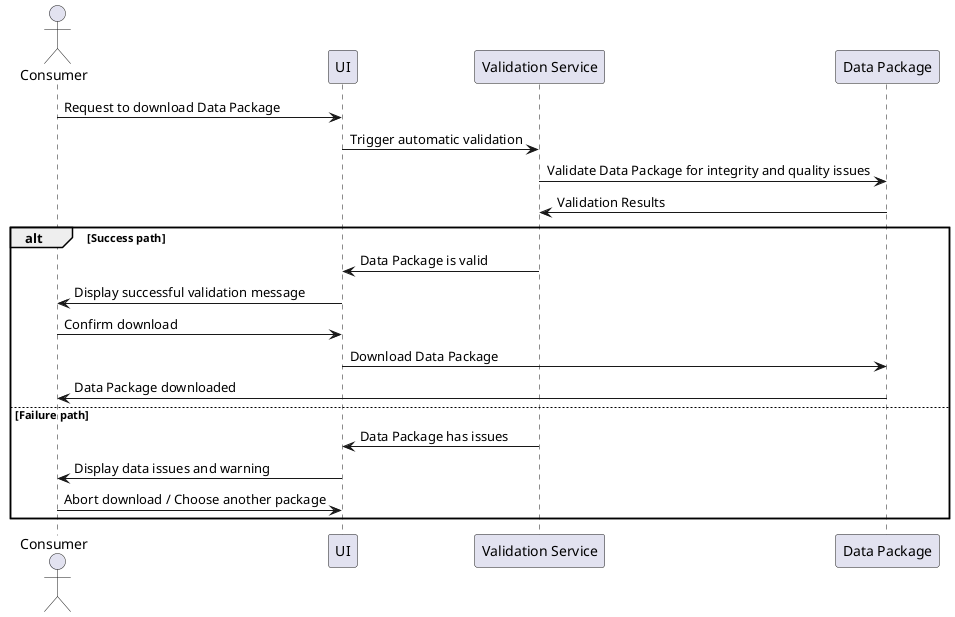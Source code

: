 @startuml
actor Consumer
participant "UI" as UI
participant "Validation Service" as Validation
participant "Data Package" as Data

Consumer -> UI: Request to download Data Package
UI -> Validation: Trigger automatic validation
Validation -> Data: Validate Data Package for integrity and quality issues
Data -> Validation: Validation Results
alt Success path
    Validation -> UI: Data Package is valid
    UI -> Consumer: Display successful validation message
    Consumer -> UI: Confirm download
    UI -> Data: Download Data Package
    Data -> Consumer: Data Package downloaded
else Failure path
    Validation -> UI: Data Package has issues
    UI -> Consumer: Display data issues and warning
    Consumer -> UI: Abort download / Choose another package
end

@enduml